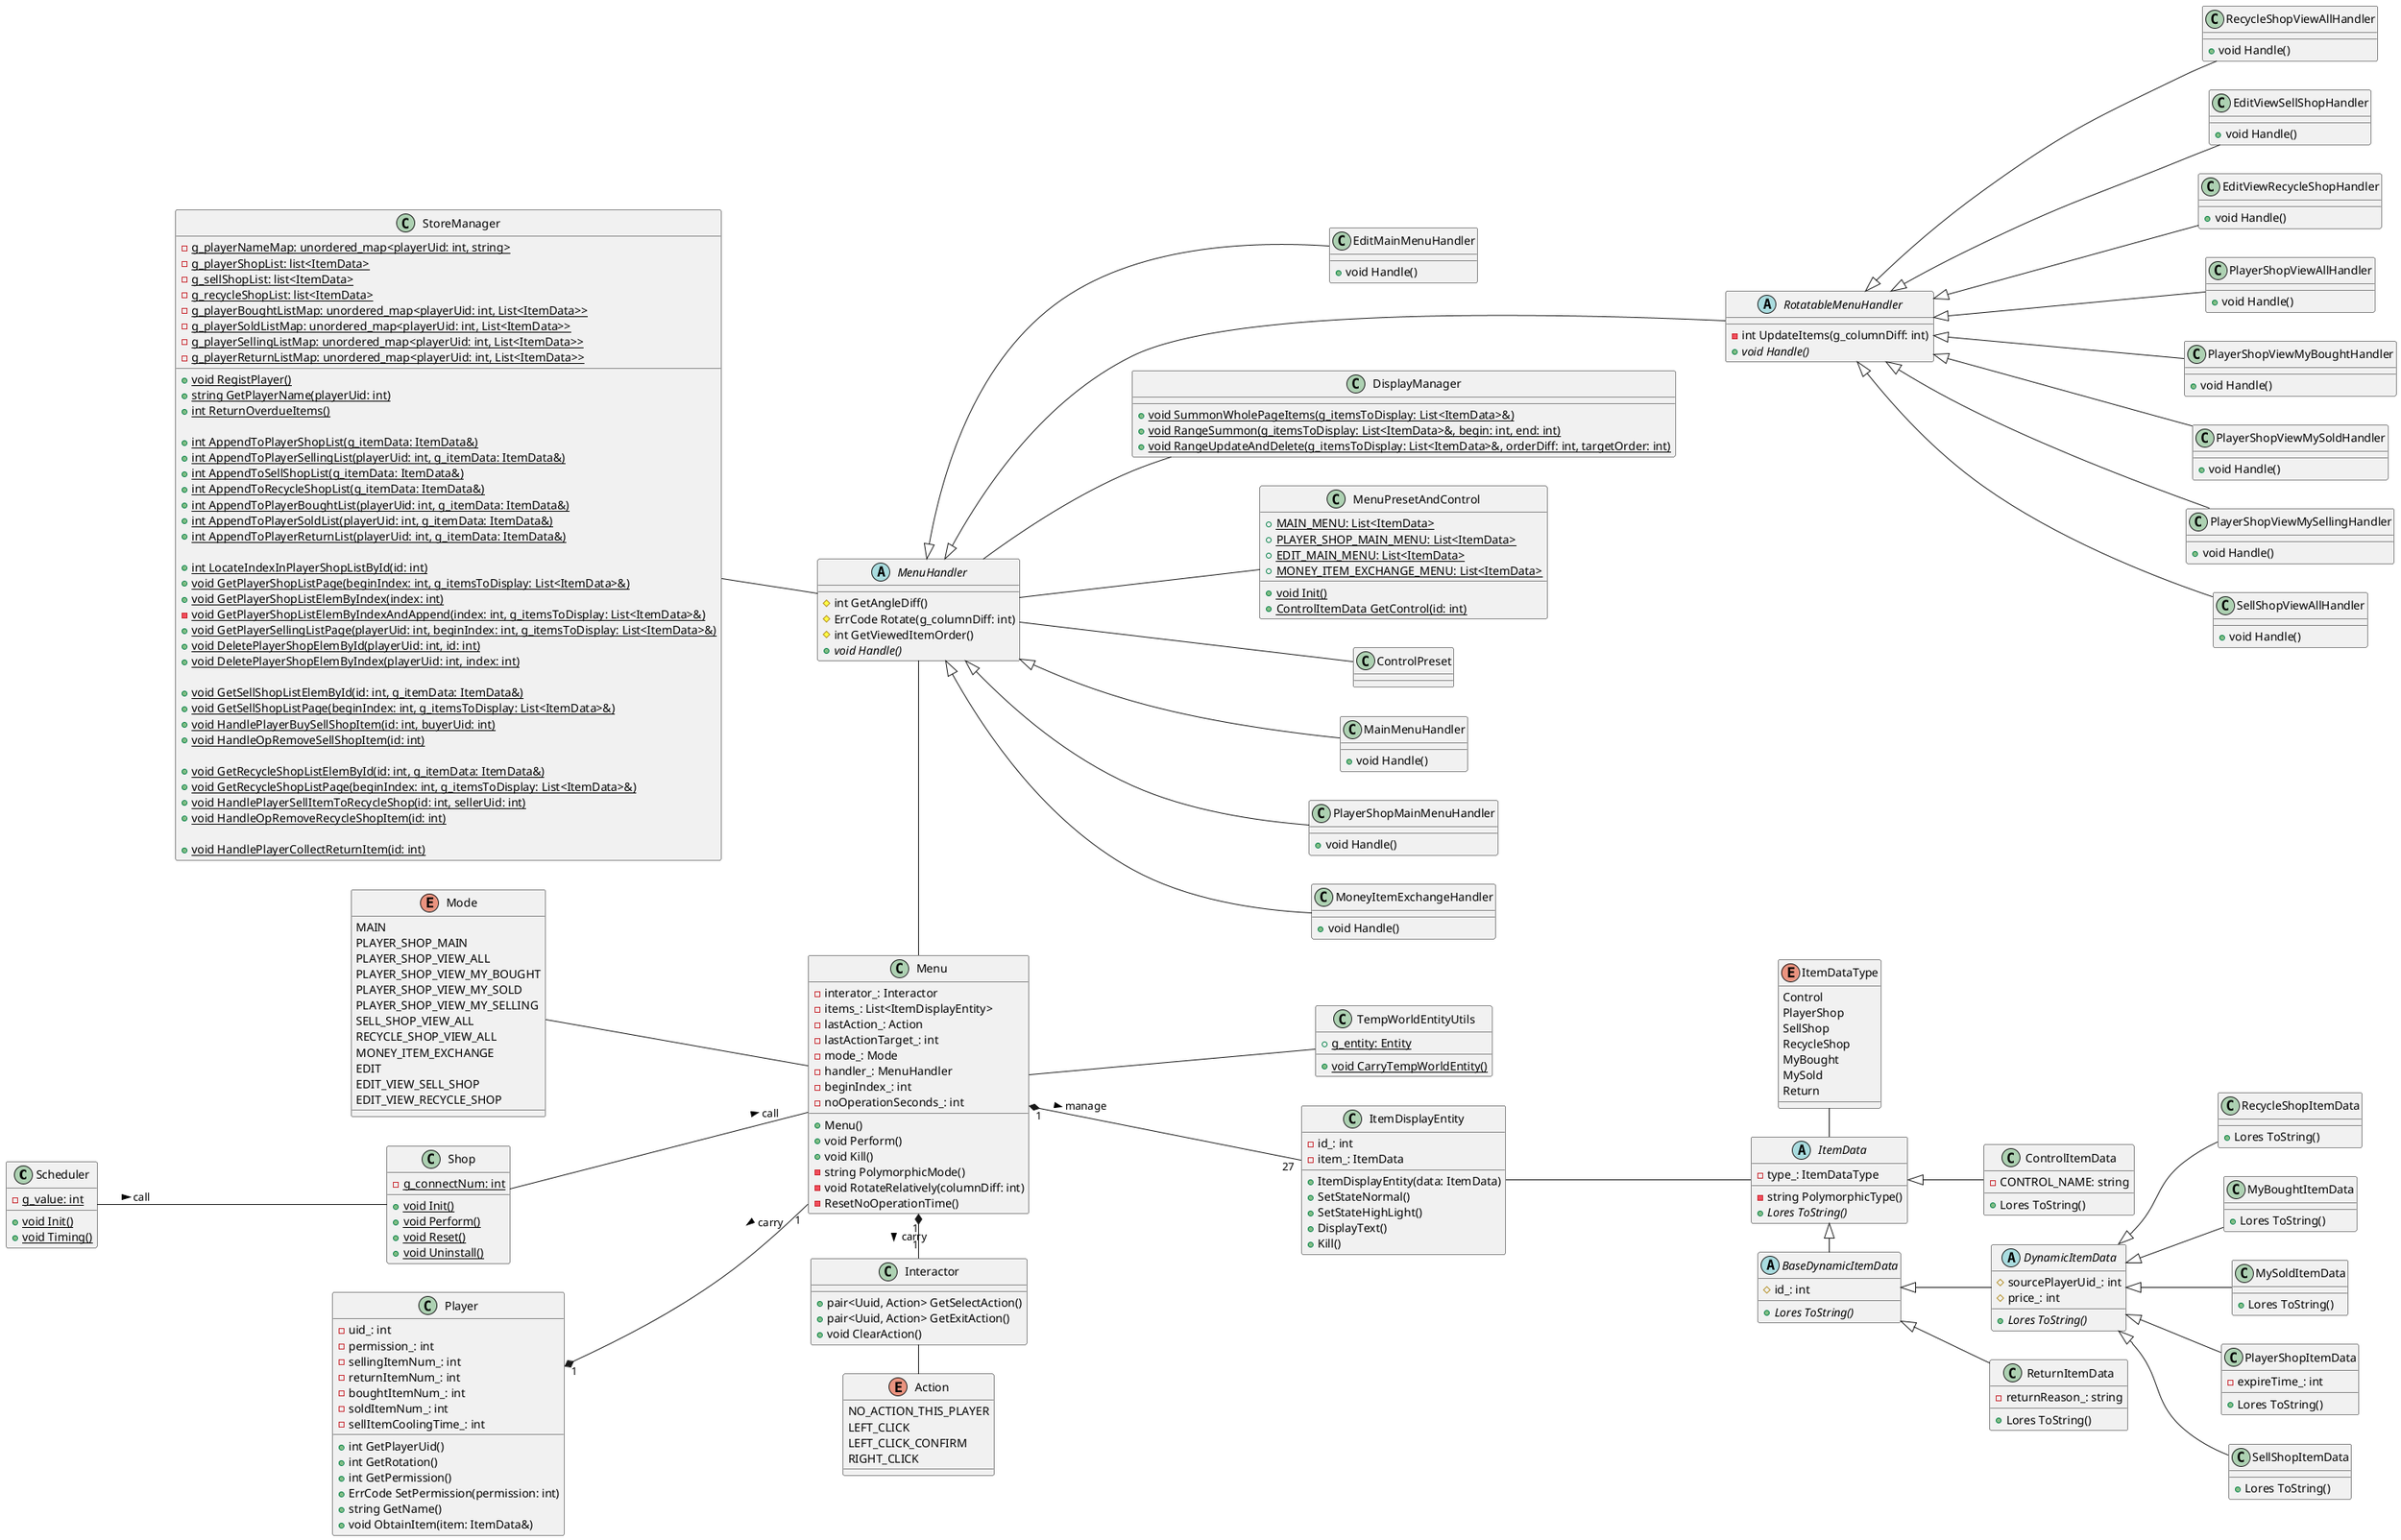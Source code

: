 @startuml class diagram

left to right direction

class Scheduler {
   -g_value: int {static}

   +void Init() {static}
   +void Timing() {static}
}

class Shop {
   -g_connectNum: int {static}

   +void Init() {static}
   +void Perform() {static}
   +void Reset() {static}
   +void Uninstall() {static}
}
Scheduler -down- Shop : call >

class Menu {
   +Menu()
   +void Perform()
   +void Kill()
   -string PolymorphicMode()
   -void RotateRelatively(columnDiff: int)
   -ResetNoOperationTime()
   
   -interator_: Interactor
   -items_: List<ItemDisplayEntity>
   -lastAction_: Action
   -lastActionTarget_: int
   -mode_: Mode
   -handler_: MenuHandler
   -beginIndex_: int
   -noOperationSeconds_: int
}
Shop -down- Menu : call >
Menu -up- Mode

class TempWorldEntityUtils {
   +g_entity: Entity {static}

   +void CarryTempWorldEntity() {static}
}
TempWorldEntityUtils -up- Menu

enum Mode {
   MAIN
   PLAYER_SHOP_MAIN
   PLAYER_SHOP_VIEW_ALL
   PLAYER_SHOP_VIEW_MY_BOUGHT
   PLAYER_SHOP_VIEW_MY_SOLD
   PLAYER_SHOP_VIEW_MY_SELLING
   SELL_SHOP_VIEW_ALL
   RECYCLE_SHOP_VIEW_ALL
   MONEY_ITEM_EXCHANGE
   EDIT
   EDIT_VIEW_SELL_SHOP
   EDIT_VIEW_RECYCLE_SHOP
}

abstract class MenuHandler {
   #int GetAngleDiff()
   #ErrCode Rotate(g_columnDiff: int)
   #int GetViewedItemOrder()
   +void Handle() {abstract}
}
MenuHandler -up- StoreManager
MenuHandler -down- DisplayManager
MenuHandler -down- MenuPresetAndControl
MenuHandler -down- ControlPreset
class MainMenuHandler {
   +void Handle()
}
class PlayerShopMainMenuHandler {
   +void Handle()
}
class PlayerShopViewAllHandler {
   +void Handle()
}
class PlayerShopViewMyBoughtHandler {
   +void Handle()
}
class PlayerShopViewMySoldHandler {
   +void Handle()
}
class PlayerShopViewMySellingHandler {
   +void Handle()
}
class SellShopViewAllHandler {
   +void Handle()
}
class RecycleShopViewAllHandler {
   +void Handle()
}
class MoneyItemExchangeHandler {
   +void Handle()
}
class EditMainMenuHandler {
   +void Handle()
}
class EditViewSellShopHandler {
   +void Handle()
}
class EditViewRecycleShopHandler {
   +void Handle()
}
abstract class RotatableMenuHandler {
   -int UpdateItems(g_columnDiff: int)
   +void Handle() {abstract}
}
Menu -left- MenuHandler
MenuHandler <|--- RotatableMenuHandler
MenuHandler <|-- MainMenuHandler
MenuHandler <|-- PlayerShopMainMenuHandler
MenuHandler <|-- EditMainMenuHandler
MenuHandler <|-- MoneyItemExchangeHandler
RotatableMenuHandler <|--- PlayerShopViewAllHandler
RotatableMenuHandler <|--- PlayerShopViewMyBoughtHandler
RotatableMenuHandler <|--- PlayerShopViewMySoldHandler
RotatableMenuHandler <|--- PlayerShopViewMySellingHandler
RotatableMenuHandler <|--- SellShopViewAllHandler
RotatableMenuHandler <|--- RecycleShopViewAllHandler
RotatableMenuHandler <|--- EditViewSellShopHandler
RotatableMenuHandler <|--- EditViewRecycleShopHandler

class Interactor {
   +pair<Uuid, Action> GetSelectAction()
   +pair<Uuid, Action> GetExitAction()
   +void ClearAction()
}
Menu "1" *-right- "1" Interactor : carry >
Interactor - Action

enum Action {
   NO_ACTION_THIS_PLAYER
   LEFT_CLICK
   LEFT_CLICK_CONFIRM
   RIGHT_CLICK
}

class Player {
   +int GetPlayerUid()
   +int GetRotation()
   +int GetPermission()
   +ErrCode SetPermission(permission: int)
   +string GetName()
   +void ObtainItem(item: ItemData&)

   -uid_: int
   -permission_: int
   -sellingItemNum_: int
   -returnItemNum_: int
   -boughtItemNum_: int
   -soldItemNum_: int
   -sellItemCoolingTime_: int
}
Player "1" *-- "1" Menu : < carry

class ItemDisplayEntity {
   -id_: int
   -item_: ItemData

   +ItemDisplayEntity(data: ItemData)
   +SetStateNormal()
   +SetStateHighLight()
   +DisplayText()
   +Kill()
}
Menu "1" *-- "27" ItemDisplayEntity : manage >

abstract class ItemData {
   -type_: ItemDataType

   -string PolymorphicType()
   +Lores ToString() {abstract}
}
ItemDisplayEntity -- ItemData
enum ItemDataType {
   Control
   PlayerShop
   SellShop
   RecycleShop
   MyBought
   MySold
   Return
}
ItemDataType -right- ItemData
class ControlItemData {
   -CONTROL_NAME: string

   +Lores ToString()
}
abstract class BaseDynamicItemData {
   #id_: int

   +Lores ToString() {abstract}
}
abstract class DynamicItemData {
   #sourcePlayerUid_: int
   #price_: int
   
   +Lores ToString() {abstract}
}
class ReturnItemData {
   -returnReason_: string

   +Lores ToString()
}
class PlayerShopItemData {
   -expireTime_: int

   +Lores ToString()
}
class SellShopItemData {
   +Lores ToString()
}
class RecycleShopItemData {
   +Lores ToString()
}
class MyBoughtItemData {
   +Lores ToString()
}
class MySoldItemData {
   +Lores ToString()
}
ItemData <|-down- ControlItemData
ItemData <|-right- BaseDynamicItemData
BaseDynamicItemData <|-down- ReturnItemData
BaseDynamicItemData <|-- DynamicItemData
DynamicItemData <|-- PlayerShopItemData
DynamicItemData <|-- SellShopItemData
DynamicItemData <|-- RecycleShopItemData
DynamicItemData <|-- MyBoughtItemData
DynamicItemData <|-- MySoldItemData

class DisplayManager {
   +void SummonWholePageItems(g_itemsToDisplay: List<ItemData>&) {static}
   +void RangeSummon(g_itemsToDisplay: List<ItemData>&, begin: int, end: int) {static}
   +void RangeUpdateAndDelete(g_itemsToDisplay: List<ItemData>&, orderDiff: int, targetOrder: int) {static}
}

class MenuPresetAndControl {
   +void Init() {static}
   +ControlItemData GetControl(id: int) {static}

   +MAIN_MENU: List<ItemData> {static}
   +PLAYER_SHOP_MAIN_MENU: List<ItemData> {static}
   +EDIT_MAIN_MENU: List<ItemData> {static}
   +MONEY_ITEM_EXCHANGE_MENU: List<ItemData> {static}
}

class StoreManager {
   -g_playerNameMap: unordered_map<playerUid: int, string> {static}
   -g_playerShopList: list<ItemData> {static}
   -g_sellShopList: list<ItemData> {static}
   -g_recycleShopList: list<ItemData> {static}
   -g_playerBoughtListMap: unordered_map<playerUid: int, List<ItemData>> {static}
   -g_playerSoldListMap: unordered_map<playerUid: int, List<ItemData>> {static}
   -g_playerSellingListMap: unordered_map<playerUid: int, List<ItemData>> {static}
   -g_playerReturnListMap: unordered_map<playerUid: int, List<ItemData>> {static}

   +void RegistPlayer() {static}
   +string GetPlayerName(playerUid: int) {static}
   +int ReturnOverdueItems() {static}

   +int AppendToPlayerShopList(g_itemData: ItemData&) {static}
   +int AppendToPlayerSellingList(playerUid: int, g_itemData: ItemData&) {static}
   +int AppendToSellShopList(g_itemData: ItemData&) {static}
   +int AppendToRecycleShopList(g_itemData: ItemData&) {static}
   +int AppendToPlayerBoughtList(playerUid: int, g_itemData: ItemData&) {static}
   +int AppendToPlayerSoldList(playerUid: int, g_itemData: ItemData&) {static}
   +int AppendToPlayerReturnList(playerUid: int, g_itemData: ItemData&) {static}

   +int LocateIndexInPlayerShopListById(id: int) {static}
   +void GetPlayerShopListPage(beginIndex: int, g_itemsToDisplay: List<ItemData>&) {static}
   +void GetPlayerShopListElemByIndex(index: int) {static}
   -void GetPlayerShopListElemByIndexAndAppend(index: int, g_itemsToDisplay: List<ItemData>&) {static}
   +void GetPlayerSellingListPage(playerUid: int, beginIndex: int, g_itemsToDisplay: List<ItemData>&) {static}
   +void DeletePlayerShopElemById(playerUid: int, id: int) {static}
   +void DeletePlayerShopElemByIndex(playerUid: int, index: int) {static}

   +void GetSellShopListElemById(id: int, g_itemData: ItemData&) {static}
   +void GetSellShopListPage(beginIndex: int, g_itemsToDisplay: List<ItemData>&) {static}
   +void HandlePlayerBuySellShopItem(id: int, buyerUid: int) {static}
   +void HandleOpRemoveSellShopItem(id: int) {static}

   +void GetRecycleShopListElemById(id: int, g_itemData: ItemData&) {static}
   +void GetRecycleShopListPage(beginIndex: int, g_itemsToDisplay: List<ItemData>&) {static}
   +void HandlePlayerSellItemToRecycleShop(id: int, sellerUid: int) {static}
   +void HandleOpRemoveRecycleShopItem(id: int) {static}
   
   +void HandlePlayerCollectReturnItem(id: int) {static}
}

@enduml